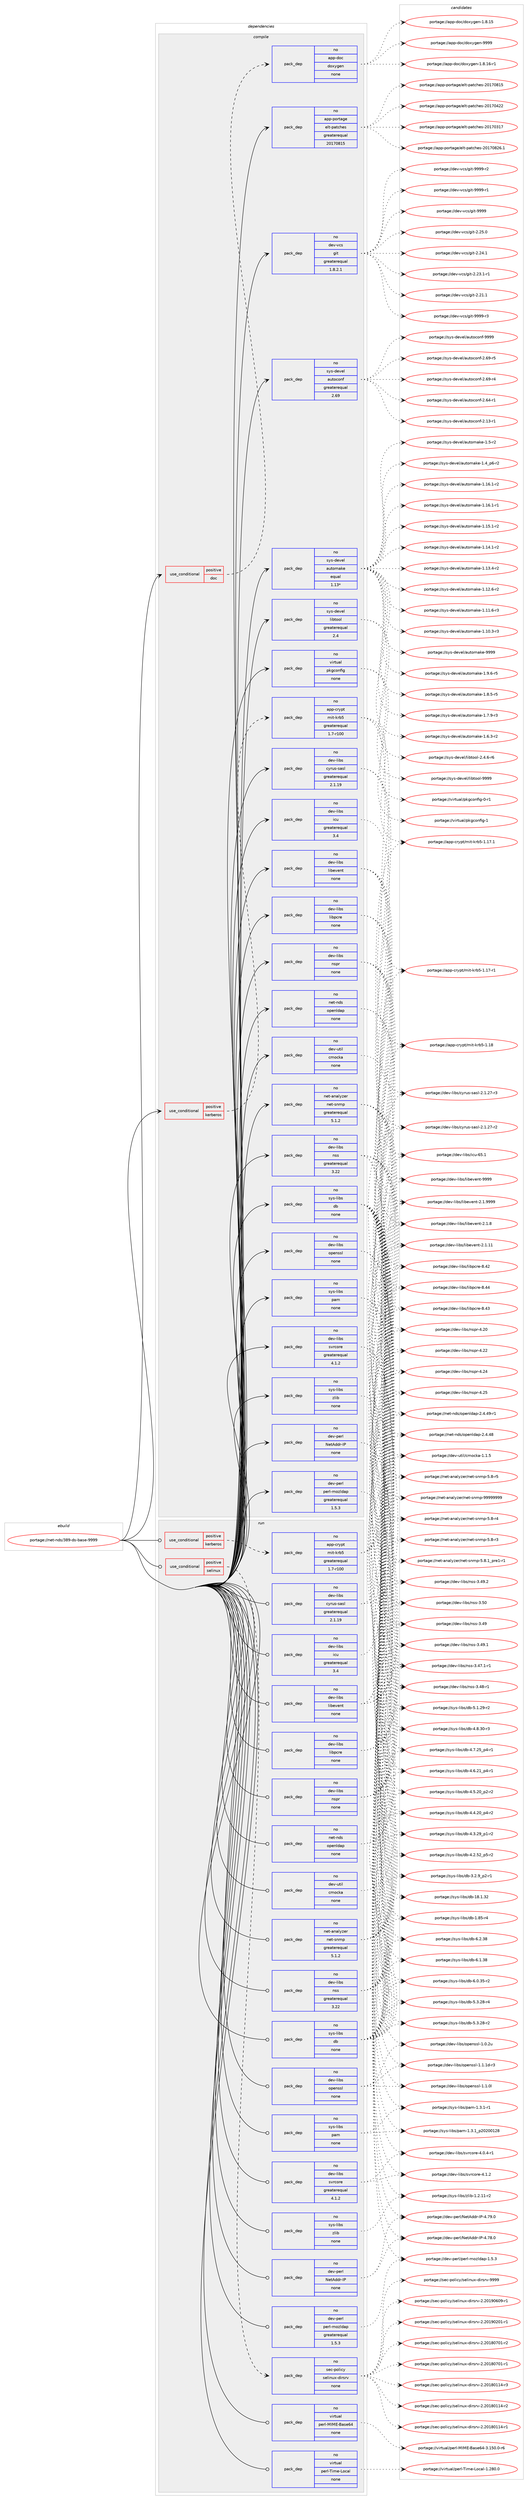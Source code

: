 digraph prolog {

# *************
# Graph options
# *************

newrank=true;
concentrate=true;
compound=true;
graph [rankdir=LR,fontname=Helvetica,fontsize=10,ranksep=1.5];#, ranksep=2.5, nodesep=0.2];
edge  [arrowhead=vee];
node  [fontname=Helvetica,fontsize=10];

# **********
# The ebuild
# **********

subgraph cluster_leftcol {
color=gray;
rank=same;
label=<<i>ebuild</i>>;
id [label="portage://net-nds/389-ds-base-9999", color=red, width=4, href="../net-nds/389-ds-base-9999.svg"];
}

# ****************
# The dependencies
# ****************

subgraph cluster_midcol {
color=gray;
label=<<i>dependencies</i>>;
subgraph cluster_compile {
fillcolor="#eeeeee";
style=filled;
label=<<i>compile</i>>;
subgraph cond25115 {
dependency122695 [label=<<TABLE BORDER="0" CELLBORDER="1" CELLSPACING="0" CELLPADDING="4"><TR><TD ROWSPAN="3" CELLPADDING="10">use_conditional</TD></TR><TR><TD>positive</TD></TR><TR><TD>doc</TD></TR></TABLE>>, shape=none, color=red];
subgraph pack95580 {
dependency122696 [label=<<TABLE BORDER="0" CELLBORDER="1" CELLSPACING="0" CELLPADDING="4" WIDTH="220"><TR><TD ROWSPAN="6" CELLPADDING="30">pack_dep</TD></TR><TR><TD WIDTH="110">no</TD></TR><TR><TD>app-doc</TD></TR><TR><TD>doxygen</TD></TR><TR><TD>none</TD></TR><TR><TD></TD></TR></TABLE>>, shape=none, color=blue];
}
dependency122695:e -> dependency122696:w [weight=20,style="dashed",arrowhead="vee"];
}
id:e -> dependency122695:w [weight=20,style="solid",arrowhead="vee"];
subgraph cond25116 {
dependency122697 [label=<<TABLE BORDER="0" CELLBORDER="1" CELLSPACING="0" CELLPADDING="4"><TR><TD ROWSPAN="3" CELLPADDING="10">use_conditional</TD></TR><TR><TD>positive</TD></TR><TR><TD>kerberos</TD></TR></TABLE>>, shape=none, color=red];
subgraph pack95581 {
dependency122698 [label=<<TABLE BORDER="0" CELLBORDER="1" CELLSPACING="0" CELLPADDING="4" WIDTH="220"><TR><TD ROWSPAN="6" CELLPADDING="30">pack_dep</TD></TR><TR><TD WIDTH="110">no</TD></TR><TR><TD>app-crypt</TD></TR><TR><TD>mit-krb5</TD></TR><TR><TD>greaterequal</TD></TR><TR><TD>1.7-r100</TD></TR></TABLE>>, shape=none, color=blue];
}
dependency122697:e -> dependency122698:w [weight=20,style="dashed",arrowhead="vee"];
}
id:e -> dependency122697:w [weight=20,style="solid",arrowhead="vee"];
subgraph pack95582 {
dependency122699 [label=<<TABLE BORDER="0" CELLBORDER="1" CELLSPACING="0" CELLPADDING="4" WIDTH="220"><TR><TD ROWSPAN="6" CELLPADDING="30">pack_dep</TD></TR><TR><TD WIDTH="110">no</TD></TR><TR><TD>app-portage</TD></TR><TR><TD>elt-patches</TD></TR><TR><TD>greaterequal</TD></TR><TR><TD>20170815</TD></TR></TABLE>>, shape=none, color=blue];
}
id:e -> dependency122699:w [weight=20,style="solid",arrowhead="vee"];
subgraph pack95583 {
dependency122700 [label=<<TABLE BORDER="0" CELLBORDER="1" CELLSPACING="0" CELLPADDING="4" WIDTH="220"><TR><TD ROWSPAN="6" CELLPADDING="30">pack_dep</TD></TR><TR><TD WIDTH="110">no</TD></TR><TR><TD>dev-libs</TD></TR><TR><TD>cyrus-sasl</TD></TR><TR><TD>greaterequal</TD></TR><TR><TD>2.1.19</TD></TR></TABLE>>, shape=none, color=blue];
}
id:e -> dependency122700:w [weight=20,style="solid",arrowhead="vee"];
subgraph pack95584 {
dependency122701 [label=<<TABLE BORDER="0" CELLBORDER="1" CELLSPACING="0" CELLPADDING="4" WIDTH="220"><TR><TD ROWSPAN="6" CELLPADDING="30">pack_dep</TD></TR><TR><TD WIDTH="110">no</TD></TR><TR><TD>dev-libs</TD></TR><TR><TD>icu</TD></TR><TR><TD>greaterequal</TD></TR><TR><TD>3.4</TD></TR></TABLE>>, shape=none, color=blue];
}
id:e -> dependency122701:w [weight=20,style="solid",arrowhead="vee"];
subgraph pack95585 {
dependency122702 [label=<<TABLE BORDER="0" CELLBORDER="1" CELLSPACING="0" CELLPADDING="4" WIDTH="220"><TR><TD ROWSPAN="6" CELLPADDING="30">pack_dep</TD></TR><TR><TD WIDTH="110">no</TD></TR><TR><TD>dev-libs</TD></TR><TR><TD>libevent</TD></TR><TR><TD>none</TD></TR><TR><TD></TD></TR></TABLE>>, shape=none, color=blue];
}
id:e -> dependency122702:w [weight=20,style="solid",arrowhead="vee"];
subgraph pack95586 {
dependency122703 [label=<<TABLE BORDER="0" CELLBORDER="1" CELLSPACING="0" CELLPADDING="4" WIDTH="220"><TR><TD ROWSPAN="6" CELLPADDING="30">pack_dep</TD></TR><TR><TD WIDTH="110">no</TD></TR><TR><TD>dev-libs</TD></TR><TR><TD>libpcre</TD></TR><TR><TD>none</TD></TR><TR><TD></TD></TR></TABLE>>, shape=none, color=blue];
}
id:e -> dependency122703:w [weight=20,style="solid",arrowhead="vee"];
subgraph pack95587 {
dependency122704 [label=<<TABLE BORDER="0" CELLBORDER="1" CELLSPACING="0" CELLPADDING="4" WIDTH="220"><TR><TD ROWSPAN="6" CELLPADDING="30">pack_dep</TD></TR><TR><TD WIDTH="110">no</TD></TR><TR><TD>dev-libs</TD></TR><TR><TD>nspr</TD></TR><TR><TD>none</TD></TR><TR><TD></TD></TR></TABLE>>, shape=none, color=blue];
}
id:e -> dependency122704:w [weight=20,style="solid",arrowhead="vee"];
subgraph pack95588 {
dependency122705 [label=<<TABLE BORDER="0" CELLBORDER="1" CELLSPACING="0" CELLPADDING="4" WIDTH="220"><TR><TD ROWSPAN="6" CELLPADDING="30">pack_dep</TD></TR><TR><TD WIDTH="110">no</TD></TR><TR><TD>dev-libs</TD></TR><TR><TD>nss</TD></TR><TR><TD>greaterequal</TD></TR><TR><TD>3.22</TD></TR></TABLE>>, shape=none, color=blue];
}
id:e -> dependency122705:w [weight=20,style="solid",arrowhead="vee"];
subgraph pack95589 {
dependency122706 [label=<<TABLE BORDER="0" CELLBORDER="1" CELLSPACING="0" CELLPADDING="4" WIDTH="220"><TR><TD ROWSPAN="6" CELLPADDING="30">pack_dep</TD></TR><TR><TD WIDTH="110">no</TD></TR><TR><TD>dev-libs</TD></TR><TR><TD>openssl</TD></TR><TR><TD>none</TD></TR><TR><TD></TD></TR></TABLE>>, shape=none, color=blue];
}
id:e -> dependency122706:w [weight=20,style="solid",arrowhead="vee"];
subgraph pack95590 {
dependency122707 [label=<<TABLE BORDER="0" CELLBORDER="1" CELLSPACING="0" CELLPADDING="4" WIDTH="220"><TR><TD ROWSPAN="6" CELLPADDING="30">pack_dep</TD></TR><TR><TD WIDTH="110">no</TD></TR><TR><TD>dev-libs</TD></TR><TR><TD>svrcore</TD></TR><TR><TD>greaterequal</TD></TR><TR><TD>4.1.2</TD></TR></TABLE>>, shape=none, color=blue];
}
id:e -> dependency122707:w [weight=20,style="solid",arrowhead="vee"];
subgraph pack95591 {
dependency122708 [label=<<TABLE BORDER="0" CELLBORDER="1" CELLSPACING="0" CELLPADDING="4" WIDTH="220"><TR><TD ROWSPAN="6" CELLPADDING="30">pack_dep</TD></TR><TR><TD WIDTH="110">no</TD></TR><TR><TD>dev-perl</TD></TR><TR><TD>NetAddr-IP</TD></TR><TR><TD>none</TD></TR><TR><TD></TD></TR></TABLE>>, shape=none, color=blue];
}
id:e -> dependency122708:w [weight=20,style="solid",arrowhead="vee"];
subgraph pack95592 {
dependency122709 [label=<<TABLE BORDER="0" CELLBORDER="1" CELLSPACING="0" CELLPADDING="4" WIDTH="220"><TR><TD ROWSPAN="6" CELLPADDING="30">pack_dep</TD></TR><TR><TD WIDTH="110">no</TD></TR><TR><TD>dev-perl</TD></TR><TR><TD>perl-mozldap</TD></TR><TR><TD>greaterequal</TD></TR><TR><TD>1.5.3</TD></TR></TABLE>>, shape=none, color=blue];
}
id:e -> dependency122709:w [weight=20,style="solid",arrowhead="vee"];
subgraph pack95593 {
dependency122710 [label=<<TABLE BORDER="0" CELLBORDER="1" CELLSPACING="0" CELLPADDING="4" WIDTH="220"><TR><TD ROWSPAN="6" CELLPADDING="30">pack_dep</TD></TR><TR><TD WIDTH="110">no</TD></TR><TR><TD>dev-util</TD></TR><TR><TD>cmocka</TD></TR><TR><TD>none</TD></TR><TR><TD></TD></TR></TABLE>>, shape=none, color=blue];
}
id:e -> dependency122710:w [weight=20,style="solid",arrowhead="vee"];
subgraph pack95594 {
dependency122711 [label=<<TABLE BORDER="0" CELLBORDER="1" CELLSPACING="0" CELLPADDING="4" WIDTH="220"><TR><TD ROWSPAN="6" CELLPADDING="30">pack_dep</TD></TR><TR><TD WIDTH="110">no</TD></TR><TR><TD>dev-vcs</TD></TR><TR><TD>git</TD></TR><TR><TD>greaterequal</TD></TR><TR><TD>1.8.2.1</TD></TR></TABLE>>, shape=none, color=blue];
}
id:e -> dependency122711:w [weight=20,style="solid",arrowhead="vee"];
subgraph pack95595 {
dependency122712 [label=<<TABLE BORDER="0" CELLBORDER="1" CELLSPACING="0" CELLPADDING="4" WIDTH="220"><TR><TD ROWSPAN="6" CELLPADDING="30">pack_dep</TD></TR><TR><TD WIDTH="110">no</TD></TR><TR><TD>net-analyzer</TD></TR><TR><TD>net-snmp</TD></TR><TR><TD>greaterequal</TD></TR><TR><TD>5.1.2</TD></TR></TABLE>>, shape=none, color=blue];
}
id:e -> dependency122712:w [weight=20,style="solid",arrowhead="vee"];
subgraph pack95596 {
dependency122713 [label=<<TABLE BORDER="0" CELLBORDER="1" CELLSPACING="0" CELLPADDING="4" WIDTH="220"><TR><TD ROWSPAN="6" CELLPADDING="30">pack_dep</TD></TR><TR><TD WIDTH="110">no</TD></TR><TR><TD>net-nds</TD></TR><TR><TD>openldap</TD></TR><TR><TD>none</TD></TR><TR><TD></TD></TR></TABLE>>, shape=none, color=blue];
}
id:e -> dependency122713:w [weight=20,style="solid",arrowhead="vee"];
subgraph pack95597 {
dependency122714 [label=<<TABLE BORDER="0" CELLBORDER="1" CELLSPACING="0" CELLPADDING="4" WIDTH="220"><TR><TD ROWSPAN="6" CELLPADDING="30">pack_dep</TD></TR><TR><TD WIDTH="110">no</TD></TR><TR><TD>sys-devel</TD></TR><TR><TD>autoconf</TD></TR><TR><TD>greaterequal</TD></TR><TR><TD>2.69</TD></TR></TABLE>>, shape=none, color=blue];
}
id:e -> dependency122714:w [weight=20,style="solid",arrowhead="vee"];
subgraph pack95598 {
dependency122715 [label=<<TABLE BORDER="0" CELLBORDER="1" CELLSPACING="0" CELLPADDING="4" WIDTH="220"><TR><TD ROWSPAN="6" CELLPADDING="30">pack_dep</TD></TR><TR><TD WIDTH="110">no</TD></TR><TR><TD>sys-devel</TD></TR><TR><TD>automake</TD></TR><TR><TD>equal</TD></TR><TR><TD>1.13*</TD></TR></TABLE>>, shape=none, color=blue];
}
id:e -> dependency122715:w [weight=20,style="solid",arrowhead="vee"];
subgraph pack95599 {
dependency122716 [label=<<TABLE BORDER="0" CELLBORDER="1" CELLSPACING="0" CELLPADDING="4" WIDTH="220"><TR><TD ROWSPAN="6" CELLPADDING="30">pack_dep</TD></TR><TR><TD WIDTH="110">no</TD></TR><TR><TD>sys-devel</TD></TR><TR><TD>libtool</TD></TR><TR><TD>greaterequal</TD></TR><TR><TD>2.4</TD></TR></TABLE>>, shape=none, color=blue];
}
id:e -> dependency122716:w [weight=20,style="solid",arrowhead="vee"];
subgraph pack95600 {
dependency122717 [label=<<TABLE BORDER="0" CELLBORDER="1" CELLSPACING="0" CELLPADDING="4" WIDTH="220"><TR><TD ROWSPAN="6" CELLPADDING="30">pack_dep</TD></TR><TR><TD WIDTH="110">no</TD></TR><TR><TD>sys-libs</TD></TR><TR><TD>db</TD></TR><TR><TD>none</TD></TR><TR><TD></TD></TR></TABLE>>, shape=none, color=blue];
}
id:e -> dependency122717:w [weight=20,style="solid",arrowhead="vee"];
subgraph pack95601 {
dependency122718 [label=<<TABLE BORDER="0" CELLBORDER="1" CELLSPACING="0" CELLPADDING="4" WIDTH="220"><TR><TD ROWSPAN="6" CELLPADDING="30">pack_dep</TD></TR><TR><TD WIDTH="110">no</TD></TR><TR><TD>sys-libs</TD></TR><TR><TD>pam</TD></TR><TR><TD>none</TD></TR><TR><TD></TD></TR></TABLE>>, shape=none, color=blue];
}
id:e -> dependency122718:w [weight=20,style="solid",arrowhead="vee"];
subgraph pack95602 {
dependency122719 [label=<<TABLE BORDER="0" CELLBORDER="1" CELLSPACING="0" CELLPADDING="4" WIDTH="220"><TR><TD ROWSPAN="6" CELLPADDING="30">pack_dep</TD></TR><TR><TD WIDTH="110">no</TD></TR><TR><TD>sys-libs</TD></TR><TR><TD>zlib</TD></TR><TR><TD>none</TD></TR><TR><TD></TD></TR></TABLE>>, shape=none, color=blue];
}
id:e -> dependency122719:w [weight=20,style="solid",arrowhead="vee"];
subgraph pack95603 {
dependency122720 [label=<<TABLE BORDER="0" CELLBORDER="1" CELLSPACING="0" CELLPADDING="4" WIDTH="220"><TR><TD ROWSPAN="6" CELLPADDING="30">pack_dep</TD></TR><TR><TD WIDTH="110">no</TD></TR><TR><TD>virtual</TD></TR><TR><TD>pkgconfig</TD></TR><TR><TD>none</TD></TR><TR><TD></TD></TR></TABLE>>, shape=none, color=blue];
}
id:e -> dependency122720:w [weight=20,style="solid",arrowhead="vee"];
}
subgraph cluster_compileandrun {
fillcolor="#eeeeee";
style=filled;
label=<<i>compile and run</i>>;
}
subgraph cluster_run {
fillcolor="#eeeeee";
style=filled;
label=<<i>run</i>>;
subgraph cond25117 {
dependency122721 [label=<<TABLE BORDER="0" CELLBORDER="1" CELLSPACING="0" CELLPADDING="4"><TR><TD ROWSPAN="3" CELLPADDING="10">use_conditional</TD></TR><TR><TD>positive</TD></TR><TR><TD>kerberos</TD></TR></TABLE>>, shape=none, color=red];
subgraph pack95604 {
dependency122722 [label=<<TABLE BORDER="0" CELLBORDER="1" CELLSPACING="0" CELLPADDING="4" WIDTH="220"><TR><TD ROWSPAN="6" CELLPADDING="30">pack_dep</TD></TR><TR><TD WIDTH="110">no</TD></TR><TR><TD>app-crypt</TD></TR><TR><TD>mit-krb5</TD></TR><TR><TD>greaterequal</TD></TR><TR><TD>1.7-r100</TD></TR></TABLE>>, shape=none, color=blue];
}
dependency122721:e -> dependency122722:w [weight=20,style="dashed",arrowhead="vee"];
}
id:e -> dependency122721:w [weight=20,style="solid",arrowhead="odot"];
subgraph cond25118 {
dependency122723 [label=<<TABLE BORDER="0" CELLBORDER="1" CELLSPACING="0" CELLPADDING="4"><TR><TD ROWSPAN="3" CELLPADDING="10">use_conditional</TD></TR><TR><TD>positive</TD></TR><TR><TD>selinux</TD></TR></TABLE>>, shape=none, color=red];
subgraph pack95605 {
dependency122724 [label=<<TABLE BORDER="0" CELLBORDER="1" CELLSPACING="0" CELLPADDING="4" WIDTH="220"><TR><TD ROWSPAN="6" CELLPADDING="30">pack_dep</TD></TR><TR><TD WIDTH="110">no</TD></TR><TR><TD>sec-policy</TD></TR><TR><TD>selinux-dirsrv</TD></TR><TR><TD>none</TD></TR><TR><TD></TD></TR></TABLE>>, shape=none, color=blue];
}
dependency122723:e -> dependency122724:w [weight=20,style="dashed",arrowhead="vee"];
}
id:e -> dependency122723:w [weight=20,style="solid",arrowhead="odot"];
subgraph pack95606 {
dependency122725 [label=<<TABLE BORDER="0" CELLBORDER="1" CELLSPACING="0" CELLPADDING="4" WIDTH="220"><TR><TD ROWSPAN="6" CELLPADDING="30">pack_dep</TD></TR><TR><TD WIDTH="110">no</TD></TR><TR><TD>dev-libs</TD></TR><TR><TD>cyrus-sasl</TD></TR><TR><TD>greaterequal</TD></TR><TR><TD>2.1.19</TD></TR></TABLE>>, shape=none, color=blue];
}
id:e -> dependency122725:w [weight=20,style="solid",arrowhead="odot"];
subgraph pack95607 {
dependency122726 [label=<<TABLE BORDER="0" CELLBORDER="1" CELLSPACING="0" CELLPADDING="4" WIDTH="220"><TR><TD ROWSPAN="6" CELLPADDING="30">pack_dep</TD></TR><TR><TD WIDTH="110">no</TD></TR><TR><TD>dev-libs</TD></TR><TR><TD>icu</TD></TR><TR><TD>greaterequal</TD></TR><TR><TD>3.4</TD></TR></TABLE>>, shape=none, color=blue];
}
id:e -> dependency122726:w [weight=20,style="solid",arrowhead="odot"];
subgraph pack95608 {
dependency122727 [label=<<TABLE BORDER="0" CELLBORDER="1" CELLSPACING="0" CELLPADDING="4" WIDTH="220"><TR><TD ROWSPAN="6" CELLPADDING="30">pack_dep</TD></TR><TR><TD WIDTH="110">no</TD></TR><TR><TD>dev-libs</TD></TR><TR><TD>libevent</TD></TR><TR><TD>none</TD></TR><TR><TD></TD></TR></TABLE>>, shape=none, color=blue];
}
id:e -> dependency122727:w [weight=20,style="solid",arrowhead="odot"];
subgraph pack95609 {
dependency122728 [label=<<TABLE BORDER="0" CELLBORDER="1" CELLSPACING="0" CELLPADDING="4" WIDTH="220"><TR><TD ROWSPAN="6" CELLPADDING="30">pack_dep</TD></TR><TR><TD WIDTH="110">no</TD></TR><TR><TD>dev-libs</TD></TR><TR><TD>libpcre</TD></TR><TR><TD>none</TD></TR><TR><TD></TD></TR></TABLE>>, shape=none, color=blue];
}
id:e -> dependency122728:w [weight=20,style="solid",arrowhead="odot"];
subgraph pack95610 {
dependency122729 [label=<<TABLE BORDER="0" CELLBORDER="1" CELLSPACING="0" CELLPADDING="4" WIDTH="220"><TR><TD ROWSPAN="6" CELLPADDING="30">pack_dep</TD></TR><TR><TD WIDTH="110">no</TD></TR><TR><TD>dev-libs</TD></TR><TR><TD>nspr</TD></TR><TR><TD>none</TD></TR><TR><TD></TD></TR></TABLE>>, shape=none, color=blue];
}
id:e -> dependency122729:w [weight=20,style="solid",arrowhead="odot"];
subgraph pack95611 {
dependency122730 [label=<<TABLE BORDER="0" CELLBORDER="1" CELLSPACING="0" CELLPADDING="4" WIDTH="220"><TR><TD ROWSPAN="6" CELLPADDING="30">pack_dep</TD></TR><TR><TD WIDTH="110">no</TD></TR><TR><TD>dev-libs</TD></TR><TR><TD>nss</TD></TR><TR><TD>greaterequal</TD></TR><TR><TD>3.22</TD></TR></TABLE>>, shape=none, color=blue];
}
id:e -> dependency122730:w [weight=20,style="solid",arrowhead="odot"];
subgraph pack95612 {
dependency122731 [label=<<TABLE BORDER="0" CELLBORDER="1" CELLSPACING="0" CELLPADDING="4" WIDTH="220"><TR><TD ROWSPAN="6" CELLPADDING="30">pack_dep</TD></TR><TR><TD WIDTH="110">no</TD></TR><TR><TD>dev-libs</TD></TR><TR><TD>openssl</TD></TR><TR><TD>none</TD></TR><TR><TD></TD></TR></TABLE>>, shape=none, color=blue];
}
id:e -> dependency122731:w [weight=20,style="solid",arrowhead="odot"];
subgraph pack95613 {
dependency122732 [label=<<TABLE BORDER="0" CELLBORDER="1" CELLSPACING="0" CELLPADDING="4" WIDTH="220"><TR><TD ROWSPAN="6" CELLPADDING="30">pack_dep</TD></TR><TR><TD WIDTH="110">no</TD></TR><TR><TD>dev-libs</TD></TR><TR><TD>svrcore</TD></TR><TR><TD>greaterequal</TD></TR><TR><TD>4.1.2</TD></TR></TABLE>>, shape=none, color=blue];
}
id:e -> dependency122732:w [weight=20,style="solid",arrowhead="odot"];
subgraph pack95614 {
dependency122733 [label=<<TABLE BORDER="0" CELLBORDER="1" CELLSPACING="0" CELLPADDING="4" WIDTH="220"><TR><TD ROWSPAN="6" CELLPADDING="30">pack_dep</TD></TR><TR><TD WIDTH="110">no</TD></TR><TR><TD>dev-perl</TD></TR><TR><TD>NetAddr-IP</TD></TR><TR><TD>none</TD></TR><TR><TD></TD></TR></TABLE>>, shape=none, color=blue];
}
id:e -> dependency122733:w [weight=20,style="solid",arrowhead="odot"];
subgraph pack95615 {
dependency122734 [label=<<TABLE BORDER="0" CELLBORDER="1" CELLSPACING="0" CELLPADDING="4" WIDTH="220"><TR><TD ROWSPAN="6" CELLPADDING="30">pack_dep</TD></TR><TR><TD WIDTH="110">no</TD></TR><TR><TD>dev-perl</TD></TR><TR><TD>perl-mozldap</TD></TR><TR><TD>greaterequal</TD></TR><TR><TD>1.5.3</TD></TR></TABLE>>, shape=none, color=blue];
}
id:e -> dependency122734:w [weight=20,style="solid",arrowhead="odot"];
subgraph pack95616 {
dependency122735 [label=<<TABLE BORDER="0" CELLBORDER="1" CELLSPACING="0" CELLPADDING="4" WIDTH="220"><TR><TD ROWSPAN="6" CELLPADDING="30">pack_dep</TD></TR><TR><TD WIDTH="110">no</TD></TR><TR><TD>dev-util</TD></TR><TR><TD>cmocka</TD></TR><TR><TD>none</TD></TR><TR><TD></TD></TR></TABLE>>, shape=none, color=blue];
}
id:e -> dependency122735:w [weight=20,style="solid",arrowhead="odot"];
subgraph pack95617 {
dependency122736 [label=<<TABLE BORDER="0" CELLBORDER="1" CELLSPACING="0" CELLPADDING="4" WIDTH="220"><TR><TD ROWSPAN="6" CELLPADDING="30">pack_dep</TD></TR><TR><TD WIDTH="110">no</TD></TR><TR><TD>net-analyzer</TD></TR><TR><TD>net-snmp</TD></TR><TR><TD>greaterequal</TD></TR><TR><TD>5.1.2</TD></TR></TABLE>>, shape=none, color=blue];
}
id:e -> dependency122736:w [weight=20,style="solid",arrowhead="odot"];
subgraph pack95618 {
dependency122737 [label=<<TABLE BORDER="0" CELLBORDER="1" CELLSPACING="0" CELLPADDING="4" WIDTH="220"><TR><TD ROWSPAN="6" CELLPADDING="30">pack_dep</TD></TR><TR><TD WIDTH="110">no</TD></TR><TR><TD>net-nds</TD></TR><TR><TD>openldap</TD></TR><TR><TD>none</TD></TR><TR><TD></TD></TR></TABLE>>, shape=none, color=blue];
}
id:e -> dependency122737:w [weight=20,style="solid",arrowhead="odot"];
subgraph pack95619 {
dependency122738 [label=<<TABLE BORDER="0" CELLBORDER="1" CELLSPACING="0" CELLPADDING="4" WIDTH="220"><TR><TD ROWSPAN="6" CELLPADDING="30">pack_dep</TD></TR><TR><TD WIDTH="110">no</TD></TR><TR><TD>sys-libs</TD></TR><TR><TD>db</TD></TR><TR><TD>none</TD></TR><TR><TD></TD></TR></TABLE>>, shape=none, color=blue];
}
id:e -> dependency122738:w [weight=20,style="solid",arrowhead="odot"];
subgraph pack95620 {
dependency122739 [label=<<TABLE BORDER="0" CELLBORDER="1" CELLSPACING="0" CELLPADDING="4" WIDTH="220"><TR><TD ROWSPAN="6" CELLPADDING="30">pack_dep</TD></TR><TR><TD WIDTH="110">no</TD></TR><TR><TD>sys-libs</TD></TR><TR><TD>pam</TD></TR><TR><TD>none</TD></TR><TR><TD></TD></TR></TABLE>>, shape=none, color=blue];
}
id:e -> dependency122739:w [weight=20,style="solid",arrowhead="odot"];
subgraph pack95621 {
dependency122740 [label=<<TABLE BORDER="0" CELLBORDER="1" CELLSPACING="0" CELLPADDING="4" WIDTH="220"><TR><TD ROWSPAN="6" CELLPADDING="30">pack_dep</TD></TR><TR><TD WIDTH="110">no</TD></TR><TR><TD>sys-libs</TD></TR><TR><TD>zlib</TD></TR><TR><TD>none</TD></TR><TR><TD></TD></TR></TABLE>>, shape=none, color=blue];
}
id:e -> dependency122740:w [weight=20,style="solid",arrowhead="odot"];
subgraph pack95622 {
dependency122741 [label=<<TABLE BORDER="0" CELLBORDER="1" CELLSPACING="0" CELLPADDING="4" WIDTH="220"><TR><TD ROWSPAN="6" CELLPADDING="30">pack_dep</TD></TR><TR><TD WIDTH="110">no</TD></TR><TR><TD>virtual</TD></TR><TR><TD>perl-MIME-Base64</TD></TR><TR><TD>none</TD></TR><TR><TD></TD></TR></TABLE>>, shape=none, color=blue];
}
id:e -> dependency122741:w [weight=20,style="solid",arrowhead="odot"];
subgraph pack95623 {
dependency122742 [label=<<TABLE BORDER="0" CELLBORDER="1" CELLSPACING="0" CELLPADDING="4" WIDTH="220"><TR><TD ROWSPAN="6" CELLPADDING="30">pack_dep</TD></TR><TR><TD WIDTH="110">no</TD></TR><TR><TD>virtual</TD></TR><TR><TD>perl-Time-Local</TD></TR><TR><TD>none</TD></TR><TR><TD></TD></TR></TABLE>>, shape=none, color=blue];
}
id:e -> dependency122742:w [weight=20,style="solid",arrowhead="odot"];
}
}

# **************
# The candidates
# **************

subgraph cluster_choices {
rank=same;
color=gray;
label=<<i>candidates</i>>;

subgraph choice95580 {
color=black;
nodesep=1;
choice971121124510011199471001111201211031011104557575757 [label="portage://app-doc/doxygen-9999", color=red, width=4,href="../app-doc/doxygen-9999.svg"];
choice97112112451001119947100111120121103101110454946564649544511449 [label="portage://app-doc/doxygen-1.8.16-r1", color=red, width=4,href="../app-doc/doxygen-1.8.16-r1.svg"];
choice9711211245100111994710011112012110310111045494656464953 [label="portage://app-doc/doxygen-1.8.15", color=red, width=4,href="../app-doc/doxygen-1.8.15.svg"];
dependency122696:e -> choice971121124510011199471001111201211031011104557575757:w [style=dotted,weight="100"];
dependency122696:e -> choice97112112451001119947100111120121103101110454946564649544511449:w [style=dotted,weight="100"];
dependency122696:e -> choice9711211245100111994710011112012110310111045494656464953:w [style=dotted,weight="100"];
}
subgraph choice95581 {
color=black;
nodesep=1;
choice971121124599114121112116471091051164510711498534549464956 [label="portage://app-crypt/mit-krb5-1.18", color=red, width=4,href="../app-crypt/mit-krb5-1.18.svg"];
choice9711211245991141211121164710910511645107114985345494649554649 [label="portage://app-crypt/mit-krb5-1.17.1", color=red, width=4,href="../app-crypt/mit-krb5-1.17.1.svg"];
choice9711211245991141211121164710910511645107114985345494649554511449 [label="portage://app-crypt/mit-krb5-1.17-r1", color=red, width=4,href="../app-crypt/mit-krb5-1.17-r1.svg"];
dependency122698:e -> choice971121124599114121112116471091051164510711498534549464956:w [style=dotted,weight="100"];
dependency122698:e -> choice9711211245991141211121164710910511645107114985345494649554649:w [style=dotted,weight="100"];
dependency122698:e -> choice9711211245991141211121164710910511645107114985345494649554511449:w [style=dotted,weight="100"];
}
subgraph choice95582 {
color=black;
nodesep=1;
choice971121124511211111411697103101471011081164511297116991041011154550484955485650544649 [label="portage://app-portage/elt-patches-20170826.1", color=red, width=4,href="../app-portage/elt-patches-20170826.1.svg"];
choice97112112451121111141169710310147101108116451129711699104101115455048495548564953 [label="portage://app-portage/elt-patches-20170815", color=red, width=4,href="../app-portage/elt-patches-20170815.svg"];
choice97112112451121111141169710310147101108116451129711699104101115455048495548525050 [label="portage://app-portage/elt-patches-20170422", color=red, width=4,href="../app-portage/elt-patches-20170422.svg"];
choice97112112451121111141169710310147101108116451129711699104101115455048495548514955 [label="portage://app-portage/elt-patches-20170317", color=red, width=4,href="../app-portage/elt-patches-20170317.svg"];
dependency122699:e -> choice971121124511211111411697103101471011081164511297116991041011154550484955485650544649:w [style=dotted,weight="100"];
dependency122699:e -> choice97112112451121111141169710310147101108116451129711699104101115455048495548564953:w [style=dotted,weight="100"];
dependency122699:e -> choice97112112451121111141169710310147101108116451129711699104101115455048495548525050:w [style=dotted,weight="100"];
dependency122699:e -> choice97112112451121111141169710310147101108116451129711699104101115455048495548514955:w [style=dotted,weight="100"];
}
subgraph choice95583 {
color=black;
nodesep=1;
choice100101118451081059811547991211141171154511597115108455046494650554511451 [label="portage://dev-libs/cyrus-sasl-2.1.27-r3", color=red, width=4,href="../dev-libs/cyrus-sasl-2.1.27-r3.svg"];
choice100101118451081059811547991211141171154511597115108455046494650554511450 [label="portage://dev-libs/cyrus-sasl-2.1.27-r2", color=red, width=4,href="../dev-libs/cyrus-sasl-2.1.27-r2.svg"];
dependency122700:e -> choice100101118451081059811547991211141171154511597115108455046494650554511451:w [style=dotted,weight="100"];
dependency122700:e -> choice100101118451081059811547991211141171154511597115108455046494650554511450:w [style=dotted,weight="100"];
}
subgraph choice95584 {
color=black;
nodesep=1;
choice100101118451081059811547105991174554534649 [label="portage://dev-libs/icu-65.1", color=red, width=4,href="../dev-libs/icu-65.1.svg"];
dependency122701:e -> choice100101118451081059811547105991174554534649:w [style=dotted,weight="100"];
}
subgraph choice95585 {
color=black;
nodesep=1;
choice100101118451081059811547108105981011181011101164557575757 [label="portage://dev-libs/libevent-9999", color=red, width=4,href="../dev-libs/libevent-9999.svg"];
choice10010111845108105981154710810598101118101110116455046494657575757 [label="portage://dev-libs/libevent-2.1.9999", color=red, width=4,href="../dev-libs/libevent-2.1.9999.svg"];
choice10010111845108105981154710810598101118101110116455046494656 [label="portage://dev-libs/libevent-2.1.8", color=red, width=4,href="../dev-libs/libevent-2.1.8.svg"];
choice1001011184510810598115471081059810111810111011645504649464949 [label="portage://dev-libs/libevent-2.1.11", color=red, width=4,href="../dev-libs/libevent-2.1.11.svg"];
dependency122702:e -> choice100101118451081059811547108105981011181011101164557575757:w [style=dotted,weight="100"];
dependency122702:e -> choice10010111845108105981154710810598101118101110116455046494657575757:w [style=dotted,weight="100"];
dependency122702:e -> choice10010111845108105981154710810598101118101110116455046494656:w [style=dotted,weight="100"];
dependency122702:e -> choice1001011184510810598115471081059810111810111011645504649464949:w [style=dotted,weight="100"];
}
subgraph choice95586 {
color=black;
nodesep=1;
choice10010111845108105981154710810598112991141014556465252 [label="portage://dev-libs/libpcre-8.44", color=red, width=4,href="../dev-libs/libpcre-8.44.svg"];
choice10010111845108105981154710810598112991141014556465251 [label="portage://dev-libs/libpcre-8.43", color=red, width=4,href="../dev-libs/libpcre-8.43.svg"];
choice10010111845108105981154710810598112991141014556465250 [label="portage://dev-libs/libpcre-8.42", color=red, width=4,href="../dev-libs/libpcre-8.42.svg"];
dependency122703:e -> choice10010111845108105981154710810598112991141014556465252:w [style=dotted,weight="100"];
dependency122703:e -> choice10010111845108105981154710810598112991141014556465251:w [style=dotted,weight="100"];
dependency122703:e -> choice10010111845108105981154710810598112991141014556465250:w [style=dotted,weight="100"];
}
subgraph choice95587 {
color=black;
nodesep=1;
choice1001011184510810598115471101151121144552465053 [label="portage://dev-libs/nspr-4.25", color=red, width=4,href="../dev-libs/nspr-4.25.svg"];
choice1001011184510810598115471101151121144552465052 [label="portage://dev-libs/nspr-4.24", color=red, width=4,href="../dev-libs/nspr-4.24.svg"];
choice1001011184510810598115471101151121144552465050 [label="portage://dev-libs/nspr-4.22", color=red, width=4,href="../dev-libs/nspr-4.22.svg"];
choice1001011184510810598115471101151121144552465048 [label="portage://dev-libs/nspr-4.20", color=red, width=4,href="../dev-libs/nspr-4.20.svg"];
dependency122704:e -> choice1001011184510810598115471101151121144552465053:w [style=dotted,weight="100"];
dependency122704:e -> choice1001011184510810598115471101151121144552465052:w [style=dotted,weight="100"];
dependency122704:e -> choice1001011184510810598115471101151121144552465050:w [style=dotted,weight="100"];
dependency122704:e -> choice1001011184510810598115471101151121144552465048:w [style=dotted,weight="100"];
}
subgraph choice95588 {
color=black;
nodesep=1;
choice1001011184510810598115471101151154551465348 [label="portage://dev-libs/nss-3.50", color=red, width=4,href="../dev-libs/nss-3.50.svg"];
choice10010111845108105981154711011511545514652574650 [label="portage://dev-libs/nss-3.49.2", color=red, width=4,href="../dev-libs/nss-3.49.2.svg"];
choice10010111845108105981154711011511545514652574649 [label="portage://dev-libs/nss-3.49.1", color=red, width=4,href="../dev-libs/nss-3.49.1.svg"];
choice1001011184510810598115471101151154551465257 [label="portage://dev-libs/nss-3.49", color=red, width=4,href="../dev-libs/nss-3.49.svg"];
choice10010111845108105981154711011511545514652564511449 [label="portage://dev-libs/nss-3.48-r1", color=red, width=4,href="../dev-libs/nss-3.48-r1.svg"];
choice100101118451081059811547110115115455146525546494511449 [label="portage://dev-libs/nss-3.47.1-r1", color=red, width=4,href="../dev-libs/nss-3.47.1-r1.svg"];
dependency122705:e -> choice1001011184510810598115471101151154551465348:w [style=dotted,weight="100"];
dependency122705:e -> choice10010111845108105981154711011511545514652574650:w [style=dotted,weight="100"];
dependency122705:e -> choice10010111845108105981154711011511545514652574649:w [style=dotted,weight="100"];
dependency122705:e -> choice1001011184510810598115471101151154551465257:w [style=dotted,weight="100"];
dependency122705:e -> choice10010111845108105981154711011511545514652564511449:w [style=dotted,weight="100"];
dependency122705:e -> choice100101118451081059811547110115115455146525546494511449:w [style=dotted,weight="100"];
}
subgraph choice95589 {
color=black;
nodesep=1;
choice1001011184510810598115471111121011101151151084549464946491004511451 [label="portage://dev-libs/openssl-1.1.1d-r3", color=red, width=4,href="../dev-libs/openssl-1.1.1d-r3.svg"];
choice100101118451081059811547111112101110115115108454946494648108 [label="portage://dev-libs/openssl-1.1.0l", color=red, width=4,href="../dev-libs/openssl-1.1.0l.svg"];
choice100101118451081059811547111112101110115115108454946484650117 [label="portage://dev-libs/openssl-1.0.2u", color=red, width=4,href="../dev-libs/openssl-1.0.2u.svg"];
dependency122706:e -> choice1001011184510810598115471111121011101151151084549464946491004511451:w [style=dotted,weight="100"];
dependency122706:e -> choice100101118451081059811547111112101110115115108454946494648108:w [style=dotted,weight="100"];
dependency122706:e -> choice100101118451081059811547111112101110115115108454946484650117:w [style=dotted,weight="100"];
}
subgraph choice95590 {
color=black;
nodesep=1;
choice10010111845108105981154711511811499111114101455246494650 [label="portage://dev-libs/svrcore-4.1.2", color=red, width=4,href="../dev-libs/svrcore-4.1.2.svg"];
choice100101118451081059811547115118114991111141014552464846524511449 [label="portage://dev-libs/svrcore-4.0.4-r1", color=red, width=4,href="../dev-libs/svrcore-4.0.4-r1.svg"];
dependency122707:e -> choice10010111845108105981154711511811499111114101455246494650:w [style=dotted,weight="100"];
dependency122707:e -> choice100101118451081059811547115118114991111141014552464846524511449:w [style=dotted,weight="100"];
}
subgraph choice95591 {
color=black;
nodesep=1;
choice1001011184511210111410847781011166510010011445738045524655574648 [label="portage://dev-perl/NetAddr-IP-4.79.0", color=red, width=4,href="../dev-perl/NetAddr-IP-4.79.0.svg"];
choice1001011184511210111410847781011166510010011445738045524655564648 [label="portage://dev-perl/NetAddr-IP-4.78.0", color=red, width=4,href="../dev-perl/NetAddr-IP-4.78.0.svg"];
dependency122708:e -> choice1001011184511210111410847781011166510010011445738045524655574648:w [style=dotted,weight="100"];
dependency122708:e -> choice1001011184511210111410847781011166510010011445738045524655564648:w [style=dotted,weight="100"];
}
subgraph choice95592 {
color=black;
nodesep=1;
choice10010111845112101114108471121011141084510911112210810097112454946534651 [label="portage://dev-perl/perl-mozldap-1.5.3", color=red, width=4,href="../dev-perl/perl-mozldap-1.5.3.svg"];
dependency122709:e -> choice10010111845112101114108471121011141084510911112210810097112454946534651:w [style=dotted,weight="100"];
}
subgraph choice95593 {
color=black;
nodesep=1;
choice1001011184511711610510847991091119910797454946494653 [label="portage://dev-util/cmocka-1.1.5", color=red, width=4,href="../dev-util/cmocka-1.1.5.svg"];
dependency122710:e -> choice1001011184511711610510847991091119910797454946494653:w [style=dotted,weight="100"];
}
subgraph choice95594 {
color=black;
nodesep=1;
choice10010111845118991154710310511645575757574511451 [label="portage://dev-vcs/git-9999-r3", color=red, width=4,href="../dev-vcs/git-9999-r3.svg"];
choice10010111845118991154710310511645575757574511450 [label="portage://dev-vcs/git-9999-r2", color=red, width=4,href="../dev-vcs/git-9999-r2.svg"];
choice10010111845118991154710310511645575757574511449 [label="portage://dev-vcs/git-9999-r1", color=red, width=4,href="../dev-vcs/git-9999-r1.svg"];
choice1001011184511899115471031051164557575757 [label="portage://dev-vcs/git-9999", color=red, width=4,href="../dev-vcs/git-9999.svg"];
choice10010111845118991154710310511645504650534648 [label="portage://dev-vcs/git-2.25.0", color=red, width=4,href="../dev-vcs/git-2.25.0.svg"];
choice10010111845118991154710310511645504650524649 [label="portage://dev-vcs/git-2.24.1", color=red, width=4,href="../dev-vcs/git-2.24.1.svg"];
choice100101118451189911547103105116455046505146494511449 [label="portage://dev-vcs/git-2.23.1-r1", color=red, width=4,href="../dev-vcs/git-2.23.1-r1.svg"];
choice10010111845118991154710310511645504650494649 [label="portage://dev-vcs/git-2.21.1", color=red, width=4,href="../dev-vcs/git-2.21.1.svg"];
dependency122711:e -> choice10010111845118991154710310511645575757574511451:w [style=dotted,weight="100"];
dependency122711:e -> choice10010111845118991154710310511645575757574511450:w [style=dotted,weight="100"];
dependency122711:e -> choice10010111845118991154710310511645575757574511449:w [style=dotted,weight="100"];
dependency122711:e -> choice1001011184511899115471031051164557575757:w [style=dotted,weight="100"];
dependency122711:e -> choice10010111845118991154710310511645504650534648:w [style=dotted,weight="100"];
dependency122711:e -> choice10010111845118991154710310511645504650524649:w [style=dotted,weight="100"];
dependency122711:e -> choice100101118451189911547103105116455046505146494511449:w [style=dotted,weight="100"];
dependency122711:e -> choice10010111845118991154710310511645504650494649:w [style=dotted,weight="100"];
}
subgraph choice95595 {
color=black;
nodesep=1;
choice1101011164597110971081211221011144711010111645115110109112455757575757575757 [label="portage://net-analyzer/net-snmp-99999999", color=red, width=4,href="../net-analyzer/net-snmp-99999999.svg"];
choice110101116459711097108121122101114471101011164511511010911245534656464995112114101494511449 [label="portage://net-analyzer/net-snmp-5.8.1_pre1-r1", color=red, width=4,href="../net-analyzer/net-snmp-5.8.1_pre1-r1.svg"];
choice1101011164597110971081211221011144711010111645115110109112455346564511453 [label="portage://net-analyzer/net-snmp-5.8-r5", color=red, width=4,href="../net-analyzer/net-snmp-5.8-r5.svg"];
choice1101011164597110971081211221011144711010111645115110109112455346564511452 [label="portage://net-analyzer/net-snmp-5.8-r4", color=red, width=4,href="../net-analyzer/net-snmp-5.8-r4.svg"];
choice1101011164597110971081211221011144711010111645115110109112455346564511451 [label="portage://net-analyzer/net-snmp-5.8-r3", color=red, width=4,href="../net-analyzer/net-snmp-5.8-r3.svg"];
dependency122712:e -> choice1101011164597110971081211221011144711010111645115110109112455757575757575757:w [style=dotted,weight="100"];
dependency122712:e -> choice110101116459711097108121122101114471101011164511511010911245534656464995112114101494511449:w [style=dotted,weight="100"];
dependency122712:e -> choice1101011164597110971081211221011144711010111645115110109112455346564511453:w [style=dotted,weight="100"];
dependency122712:e -> choice1101011164597110971081211221011144711010111645115110109112455346564511452:w [style=dotted,weight="100"];
dependency122712:e -> choice1101011164597110971081211221011144711010111645115110109112455346564511451:w [style=dotted,weight="100"];
}
subgraph choice95596 {
color=black;
nodesep=1;
choice110101116451101001154711111210111010810097112455046524652574511449 [label="portage://net-nds/openldap-2.4.49-r1", color=red, width=4,href="../net-nds/openldap-2.4.49-r1.svg"];
choice11010111645110100115471111121011101081009711245504652465256 [label="portage://net-nds/openldap-2.4.48", color=red, width=4,href="../net-nds/openldap-2.4.48.svg"];
dependency122713:e -> choice110101116451101001154711111210111010810097112455046524652574511449:w [style=dotted,weight="100"];
dependency122713:e -> choice11010111645110100115471111121011101081009711245504652465256:w [style=dotted,weight="100"];
}
subgraph choice95597 {
color=black;
nodesep=1;
choice115121115451001011181011084797117116111991111101024557575757 [label="portage://sys-devel/autoconf-9999", color=red, width=4,href="../sys-devel/autoconf-9999.svg"];
choice1151211154510010111810110847971171161119911111010245504654574511453 [label="portage://sys-devel/autoconf-2.69-r5", color=red, width=4,href="../sys-devel/autoconf-2.69-r5.svg"];
choice1151211154510010111810110847971171161119911111010245504654574511452 [label="portage://sys-devel/autoconf-2.69-r4", color=red, width=4,href="../sys-devel/autoconf-2.69-r4.svg"];
choice1151211154510010111810110847971171161119911111010245504654524511449 [label="portage://sys-devel/autoconf-2.64-r1", color=red, width=4,href="../sys-devel/autoconf-2.64-r1.svg"];
choice1151211154510010111810110847971171161119911111010245504649514511449 [label="portage://sys-devel/autoconf-2.13-r1", color=red, width=4,href="../sys-devel/autoconf-2.13-r1.svg"];
dependency122714:e -> choice115121115451001011181011084797117116111991111101024557575757:w [style=dotted,weight="100"];
dependency122714:e -> choice1151211154510010111810110847971171161119911111010245504654574511453:w [style=dotted,weight="100"];
dependency122714:e -> choice1151211154510010111810110847971171161119911111010245504654574511452:w [style=dotted,weight="100"];
dependency122714:e -> choice1151211154510010111810110847971171161119911111010245504654524511449:w [style=dotted,weight="100"];
dependency122714:e -> choice1151211154510010111810110847971171161119911111010245504649514511449:w [style=dotted,weight="100"];
}
subgraph choice95598 {
color=black;
nodesep=1;
choice115121115451001011181011084797117116111109971071014557575757 [label="portage://sys-devel/automake-9999", color=red, width=4,href="../sys-devel/automake-9999.svg"];
choice115121115451001011181011084797117116111109971071014549465746544511453 [label="portage://sys-devel/automake-1.9.6-r5", color=red, width=4,href="../sys-devel/automake-1.9.6-r5.svg"];
choice115121115451001011181011084797117116111109971071014549465646534511453 [label="portage://sys-devel/automake-1.8.5-r5", color=red, width=4,href="../sys-devel/automake-1.8.5-r5.svg"];
choice115121115451001011181011084797117116111109971071014549465546574511451 [label="portage://sys-devel/automake-1.7.9-r3", color=red, width=4,href="../sys-devel/automake-1.7.9-r3.svg"];
choice115121115451001011181011084797117116111109971071014549465446514511450 [label="portage://sys-devel/automake-1.6.3-r2", color=red, width=4,href="../sys-devel/automake-1.6.3-r2.svg"];
choice11512111545100101118101108479711711611110997107101454946534511450 [label="portage://sys-devel/automake-1.5-r2", color=red, width=4,href="../sys-devel/automake-1.5-r2.svg"];
choice115121115451001011181011084797117116111109971071014549465295112544511450 [label="portage://sys-devel/automake-1.4_p6-r2", color=red, width=4,href="../sys-devel/automake-1.4_p6-r2.svg"];
choice11512111545100101118101108479711711611110997107101454946495446494511450 [label="portage://sys-devel/automake-1.16.1-r2", color=red, width=4,href="../sys-devel/automake-1.16.1-r2.svg"];
choice11512111545100101118101108479711711611110997107101454946495446494511449 [label="portage://sys-devel/automake-1.16.1-r1", color=red, width=4,href="../sys-devel/automake-1.16.1-r1.svg"];
choice11512111545100101118101108479711711611110997107101454946495346494511450 [label="portage://sys-devel/automake-1.15.1-r2", color=red, width=4,href="../sys-devel/automake-1.15.1-r2.svg"];
choice11512111545100101118101108479711711611110997107101454946495246494511450 [label="portage://sys-devel/automake-1.14.1-r2", color=red, width=4,href="../sys-devel/automake-1.14.1-r2.svg"];
choice11512111545100101118101108479711711611110997107101454946495146524511450 [label="portage://sys-devel/automake-1.13.4-r2", color=red, width=4,href="../sys-devel/automake-1.13.4-r2.svg"];
choice11512111545100101118101108479711711611110997107101454946495046544511450 [label="portage://sys-devel/automake-1.12.6-r2", color=red, width=4,href="../sys-devel/automake-1.12.6-r2.svg"];
choice11512111545100101118101108479711711611110997107101454946494946544511451 [label="portage://sys-devel/automake-1.11.6-r3", color=red, width=4,href="../sys-devel/automake-1.11.6-r3.svg"];
choice11512111545100101118101108479711711611110997107101454946494846514511451 [label="portage://sys-devel/automake-1.10.3-r3", color=red, width=4,href="../sys-devel/automake-1.10.3-r3.svg"];
dependency122715:e -> choice115121115451001011181011084797117116111109971071014557575757:w [style=dotted,weight="100"];
dependency122715:e -> choice115121115451001011181011084797117116111109971071014549465746544511453:w [style=dotted,weight="100"];
dependency122715:e -> choice115121115451001011181011084797117116111109971071014549465646534511453:w [style=dotted,weight="100"];
dependency122715:e -> choice115121115451001011181011084797117116111109971071014549465546574511451:w [style=dotted,weight="100"];
dependency122715:e -> choice115121115451001011181011084797117116111109971071014549465446514511450:w [style=dotted,weight="100"];
dependency122715:e -> choice11512111545100101118101108479711711611110997107101454946534511450:w [style=dotted,weight="100"];
dependency122715:e -> choice115121115451001011181011084797117116111109971071014549465295112544511450:w [style=dotted,weight="100"];
dependency122715:e -> choice11512111545100101118101108479711711611110997107101454946495446494511450:w [style=dotted,weight="100"];
dependency122715:e -> choice11512111545100101118101108479711711611110997107101454946495446494511449:w [style=dotted,weight="100"];
dependency122715:e -> choice11512111545100101118101108479711711611110997107101454946495346494511450:w [style=dotted,weight="100"];
dependency122715:e -> choice11512111545100101118101108479711711611110997107101454946495246494511450:w [style=dotted,weight="100"];
dependency122715:e -> choice11512111545100101118101108479711711611110997107101454946495146524511450:w [style=dotted,weight="100"];
dependency122715:e -> choice11512111545100101118101108479711711611110997107101454946495046544511450:w [style=dotted,weight="100"];
dependency122715:e -> choice11512111545100101118101108479711711611110997107101454946494946544511451:w [style=dotted,weight="100"];
dependency122715:e -> choice11512111545100101118101108479711711611110997107101454946494846514511451:w [style=dotted,weight="100"];
}
subgraph choice95599 {
color=black;
nodesep=1;
choice1151211154510010111810110847108105981161111111084557575757 [label="portage://sys-devel/libtool-9999", color=red, width=4,href="../sys-devel/libtool-9999.svg"];
choice1151211154510010111810110847108105981161111111084550465246544511454 [label="portage://sys-devel/libtool-2.4.6-r6", color=red, width=4,href="../sys-devel/libtool-2.4.6-r6.svg"];
dependency122716:e -> choice1151211154510010111810110847108105981161111111084557575757:w [style=dotted,weight="100"];
dependency122716:e -> choice1151211154510010111810110847108105981161111111084550465246544511454:w [style=dotted,weight="100"];
}
subgraph choice95600 {
color=black;
nodesep=1;
choice1151211154510810598115471009845544650465156 [label="portage://sys-libs/db-6.2.38", color=red, width=4,href="../sys-libs/db-6.2.38.svg"];
choice1151211154510810598115471009845544649465156 [label="portage://sys-libs/db-6.1.38", color=red, width=4,href="../sys-libs/db-6.1.38.svg"];
choice11512111545108105981154710098455446484651534511450 [label="portage://sys-libs/db-6.0.35-r2", color=red, width=4,href="../sys-libs/db-6.0.35-r2.svg"];
choice11512111545108105981154710098455346514650564511452 [label="portage://sys-libs/db-5.3.28-r4", color=red, width=4,href="../sys-libs/db-5.3.28-r4.svg"];
choice11512111545108105981154710098455346514650564511450 [label="portage://sys-libs/db-5.3.28-r2", color=red, width=4,href="../sys-libs/db-5.3.28-r2.svg"];
choice11512111545108105981154710098455346494650574511450 [label="portage://sys-libs/db-5.1.29-r2", color=red, width=4,href="../sys-libs/db-5.1.29-r2.svg"];
choice11512111545108105981154710098455246564651484511451 [label="portage://sys-libs/db-4.8.30-r3", color=red, width=4,href="../sys-libs/db-4.8.30-r3.svg"];
choice115121115451081059811547100984552465546505395112524511449 [label="portage://sys-libs/db-4.7.25_p4-r1", color=red, width=4,href="../sys-libs/db-4.7.25_p4-r1.svg"];
choice115121115451081059811547100984552465446504995112524511449 [label="portage://sys-libs/db-4.6.21_p4-r1", color=red, width=4,href="../sys-libs/db-4.6.21_p4-r1.svg"];
choice115121115451081059811547100984552465346504895112504511450 [label="portage://sys-libs/db-4.5.20_p2-r2", color=red, width=4,href="../sys-libs/db-4.5.20_p2-r2.svg"];
choice115121115451081059811547100984552465246504895112524511450 [label="portage://sys-libs/db-4.4.20_p4-r2", color=red, width=4,href="../sys-libs/db-4.4.20_p4-r2.svg"];
choice115121115451081059811547100984552465146505795112494511450 [label="portage://sys-libs/db-4.3.29_p1-r2", color=red, width=4,href="../sys-libs/db-4.3.29_p1-r2.svg"];
choice115121115451081059811547100984552465046535095112534511450 [label="portage://sys-libs/db-4.2.52_p5-r2", color=red, width=4,href="../sys-libs/db-4.2.52_p5-r2.svg"];
choice1151211154510810598115471009845514650465795112504511449 [label="portage://sys-libs/db-3.2.9_p2-r1", color=red, width=4,href="../sys-libs/db-3.2.9_p2-r1.svg"];
choice115121115451081059811547100984549564649465150 [label="portage://sys-libs/db-18.1.32", color=red, width=4,href="../sys-libs/db-18.1.32.svg"];
choice1151211154510810598115471009845494656534511452 [label="portage://sys-libs/db-1.85-r4", color=red, width=4,href="../sys-libs/db-1.85-r4.svg"];
dependency122717:e -> choice1151211154510810598115471009845544650465156:w [style=dotted,weight="100"];
dependency122717:e -> choice1151211154510810598115471009845544649465156:w [style=dotted,weight="100"];
dependency122717:e -> choice11512111545108105981154710098455446484651534511450:w [style=dotted,weight="100"];
dependency122717:e -> choice11512111545108105981154710098455346514650564511452:w [style=dotted,weight="100"];
dependency122717:e -> choice11512111545108105981154710098455346514650564511450:w [style=dotted,weight="100"];
dependency122717:e -> choice11512111545108105981154710098455346494650574511450:w [style=dotted,weight="100"];
dependency122717:e -> choice11512111545108105981154710098455246564651484511451:w [style=dotted,weight="100"];
dependency122717:e -> choice115121115451081059811547100984552465546505395112524511449:w [style=dotted,weight="100"];
dependency122717:e -> choice115121115451081059811547100984552465446504995112524511449:w [style=dotted,weight="100"];
dependency122717:e -> choice115121115451081059811547100984552465346504895112504511450:w [style=dotted,weight="100"];
dependency122717:e -> choice115121115451081059811547100984552465246504895112524511450:w [style=dotted,weight="100"];
dependency122717:e -> choice115121115451081059811547100984552465146505795112494511450:w [style=dotted,weight="100"];
dependency122717:e -> choice115121115451081059811547100984552465046535095112534511450:w [style=dotted,weight="100"];
dependency122717:e -> choice1151211154510810598115471009845514650465795112504511449:w [style=dotted,weight="100"];
dependency122717:e -> choice115121115451081059811547100984549564649465150:w [style=dotted,weight="100"];
dependency122717:e -> choice1151211154510810598115471009845494656534511452:w [style=dotted,weight="100"];
}
subgraph choice95601 {
color=black;
nodesep=1;
choice11512111545108105981154711297109454946514649951125048504848495056 [label="portage://sys-libs/pam-1.3.1_p20200128", color=red, width=4,href="../sys-libs/pam-1.3.1_p20200128.svg"];
choice115121115451081059811547112971094549465146494511449 [label="portage://sys-libs/pam-1.3.1-r1", color=red, width=4,href="../sys-libs/pam-1.3.1-r1.svg"];
dependency122718:e -> choice11512111545108105981154711297109454946514649951125048504848495056:w [style=dotted,weight="100"];
dependency122718:e -> choice115121115451081059811547112971094549465146494511449:w [style=dotted,weight="100"];
}
subgraph choice95602 {
color=black;
nodesep=1;
choice11512111545108105981154712210810598454946504649494511450 [label="portage://sys-libs/zlib-1.2.11-r2", color=red, width=4,href="../sys-libs/zlib-1.2.11-r2.svg"];
dependency122719:e -> choice11512111545108105981154712210810598454946504649494511450:w [style=dotted,weight="100"];
}
subgraph choice95603 {
color=black;
nodesep=1;
choice1181051141161179710847112107103991111101021051034549 [label="portage://virtual/pkgconfig-1", color=red, width=4,href="../virtual/pkgconfig-1.svg"];
choice11810511411611797108471121071039911111010210510345484511449 [label="portage://virtual/pkgconfig-0-r1", color=red, width=4,href="../virtual/pkgconfig-0-r1.svg"];
dependency122720:e -> choice1181051141161179710847112107103991111101021051034549:w [style=dotted,weight="100"];
dependency122720:e -> choice11810511411611797108471121071039911111010210510345484511449:w [style=dotted,weight="100"];
}
subgraph choice95604 {
color=black;
nodesep=1;
choice971121124599114121112116471091051164510711498534549464956 [label="portage://app-crypt/mit-krb5-1.18", color=red, width=4,href="../app-crypt/mit-krb5-1.18.svg"];
choice9711211245991141211121164710910511645107114985345494649554649 [label="portage://app-crypt/mit-krb5-1.17.1", color=red, width=4,href="../app-crypt/mit-krb5-1.17.1.svg"];
choice9711211245991141211121164710910511645107114985345494649554511449 [label="portage://app-crypt/mit-krb5-1.17-r1", color=red, width=4,href="../app-crypt/mit-krb5-1.17-r1.svg"];
dependency122722:e -> choice971121124599114121112116471091051164510711498534549464956:w [style=dotted,weight="100"];
dependency122722:e -> choice9711211245991141211121164710910511645107114985345494649554649:w [style=dotted,weight="100"];
dependency122722:e -> choice9711211245991141211121164710910511645107114985345494649554511449:w [style=dotted,weight="100"];
}
subgraph choice95605 {
color=black;
nodesep=1;
choice11510199451121111081059912147115101108105110117120451001051141151141184557575757 [label="portage://sec-policy/selinux-dirsrv-9999", color=red, width=4,href="../sec-policy/selinux-dirsrv-9999.svg"];
choice115101994511211110810599121471151011081051101171204510010511411511411845504650484957485448574511449 [label="portage://sec-policy/selinux-dirsrv-2.20190609-r1", color=red, width=4,href="../sec-policy/selinux-dirsrv-2.20190609-r1.svg"];
choice115101994511211110810599121471151011081051101171204510010511411511411845504650484957485048494511449 [label="portage://sec-policy/selinux-dirsrv-2.20190201-r1", color=red, width=4,href="../sec-policy/selinux-dirsrv-2.20190201-r1.svg"];
choice115101994511211110810599121471151011081051101171204510010511411511411845504650484956485548494511450 [label="portage://sec-policy/selinux-dirsrv-2.20180701-r2", color=red, width=4,href="../sec-policy/selinux-dirsrv-2.20180701-r2.svg"];
choice115101994511211110810599121471151011081051101171204510010511411511411845504650484956485548494511449 [label="portage://sec-policy/selinux-dirsrv-2.20180701-r1", color=red, width=4,href="../sec-policy/selinux-dirsrv-2.20180701-r1.svg"];
choice115101994511211110810599121471151011081051101171204510010511411511411845504650484956484949524511451 [label="portage://sec-policy/selinux-dirsrv-2.20180114-r3", color=red, width=4,href="../sec-policy/selinux-dirsrv-2.20180114-r3.svg"];
choice115101994511211110810599121471151011081051101171204510010511411511411845504650484956484949524511450 [label="portage://sec-policy/selinux-dirsrv-2.20180114-r2", color=red, width=4,href="../sec-policy/selinux-dirsrv-2.20180114-r2.svg"];
choice115101994511211110810599121471151011081051101171204510010511411511411845504650484956484949524511449 [label="portage://sec-policy/selinux-dirsrv-2.20180114-r1", color=red, width=4,href="../sec-policy/selinux-dirsrv-2.20180114-r1.svg"];
dependency122724:e -> choice11510199451121111081059912147115101108105110117120451001051141151141184557575757:w [style=dotted,weight="100"];
dependency122724:e -> choice115101994511211110810599121471151011081051101171204510010511411511411845504650484957485448574511449:w [style=dotted,weight="100"];
dependency122724:e -> choice115101994511211110810599121471151011081051101171204510010511411511411845504650484957485048494511449:w [style=dotted,weight="100"];
dependency122724:e -> choice115101994511211110810599121471151011081051101171204510010511411511411845504650484956485548494511450:w [style=dotted,weight="100"];
dependency122724:e -> choice115101994511211110810599121471151011081051101171204510010511411511411845504650484956485548494511449:w [style=dotted,weight="100"];
dependency122724:e -> choice115101994511211110810599121471151011081051101171204510010511411511411845504650484956484949524511451:w [style=dotted,weight="100"];
dependency122724:e -> choice115101994511211110810599121471151011081051101171204510010511411511411845504650484956484949524511450:w [style=dotted,weight="100"];
dependency122724:e -> choice115101994511211110810599121471151011081051101171204510010511411511411845504650484956484949524511449:w [style=dotted,weight="100"];
}
subgraph choice95606 {
color=black;
nodesep=1;
choice100101118451081059811547991211141171154511597115108455046494650554511451 [label="portage://dev-libs/cyrus-sasl-2.1.27-r3", color=red, width=4,href="../dev-libs/cyrus-sasl-2.1.27-r3.svg"];
choice100101118451081059811547991211141171154511597115108455046494650554511450 [label="portage://dev-libs/cyrus-sasl-2.1.27-r2", color=red, width=4,href="../dev-libs/cyrus-sasl-2.1.27-r2.svg"];
dependency122725:e -> choice100101118451081059811547991211141171154511597115108455046494650554511451:w [style=dotted,weight="100"];
dependency122725:e -> choice100101118451081059811547991211141171154511597115108455046494650554511450:w [style=dotted,weight="100"];
}
subgraph choice95607 {
color=black;
nodesep=1;
choice100101118451081059811547105991174554534649 [label="portage://dev-libs/icu-65.1", color=red, width=4,href="../dev-libs/icu-65.1.svg"];
dependency122726:e -> choice100101118451081059811547105991174554534649:w [style=dotted,weight="100"];
}
subgraph choice95608 {
color=black;
nodesep=1;
choice100101118451081059811547108105981011181011101164557575757 [label="portage://dev-libs/libevent-9999", color=red, width=4,href="../dev-libs/libevent-9999.svg"];
choice10010111845108105981154710810598101118101110116455046494657575757 [label="portage://dev-libs/libevent-2.1.9999", color=red, width=4,href="../dev-libs/libevent-2.1.9999.svg"];
choice10010111845108105981154710810598101118101110116455046494656 [label="portage://dev-libs/libevent-2.1.8", color=red, width=4,href="../dev-libs/libevent-2.1.8.svg"];
choice1001011184510810598115471081059810111810111011645504649464949 [label="portage://dev-libs/libevent-2.1.11", color=red, width=4,href="../dev-libs/libevent-2.1.11.svg"];
dependency122727:e -> choice100101118451081059811547108105981011181011101164557575757:w [style=dotted,weight="100"];
dependency122727:e -> choice10010111845108105981154710810598101118101110116455046494657575757:w [style=dotted,weight="100"];
dependency122727:e -> choice10010111845108105981154710810598101118101110116455046494656:w [style=dotted,weight="100"];
dependency122727:e -> choice1001011184510810598115471081059810111810111011645504649464949:w [style=dotted,weight="100"];
}
subgraph choice95609 {
color=black;
nodesep=1;
choice10010111845108105981154710810598112991141014556465252 [label="portage://dev-libs/libpcre-8.44", color=red, width=4,href="../dev-libs/libpcre-8.44.svg"];
choice10010111845108105981154710810598112991141014556465251 [label="portage://dev-libs/libpcre-8.43", color=red, width=4,href="../dev-libs/libpcre-8.43.svg"];
choice10010111845108105981154710810598112991141014556465250 [label="portage://dev-libs/libpcre-8.42", color=red, width=4,href="../dev-libs/libpcre-8.42.svg"];
dependency122728:e -> choice10010111845108105981154710810598112991141014556465252:w [style=dotted,weight="100"];
dependency122728:e -> choice10010111845108105981154710810598112991141014556465251:w [style=dotted,weight="100"];
dependency122728:e -> choice10010111845108105981154710810598112991141014556465250:w [style=dotted,weight="100"];
}
subgraph choice95610 {
color=black;
nodesep=1;
choice1001011184510810598115471101151121144552465053 [label="portage://dev-libs/nspr-4.25", color=red, width=4,href="../dev-libs/nspr-4.25.svg"];
choice1001011184510810598115471101151121144552465052 [label="portage://dev-libs/nspr-4.24", color=red, width=4,href="../dev-libs/nspr-4.24.svg"];
choice1001011184510810598115471101151121144552465050 [label="portage://dev-libs/nspr-4.22", color=red, width=4,href="../dev-libs/nspr-4.22.svg"];
choice1001011184510810598115471101151121144552465048 [label="portage://dev-libs/nspr-4.20", color=red, width=4,href="../dev-libs/nspr-4.20.svg"];
dependency122729:e -> choice1001011184510810598115471101151121144552465053:w [style=dotted,weight="100"];
dependency122729:e -> choice1001011184510810598115471101151121144552465052:w [style=dotted,weight="100"];
dependency122729:e -> choice1001011184510810598115471101151121144552465050:w [style=dotted,weight="100"];
dependency122729:e -> choice1001011184510810598115471101151121144552465048:w [style=dotted,weight="100"];
}
subgraph choice95611 {
color=black;
nodesep=1;
choice1001011184510810598115471101151154551465348 [label="portage://dev-libs/nss-3.50", color=red, width=4,href="../dev-libs/nss-3.50.svg"];
choice10010111845108105981154711011511545514652574650 [label="portage://dev-libs/nss-3.49.2", color=red, width=4,href="../dev-libs/nss-3.49.2.svg"];
choice10010111845108105981154711011511545514652574649 [label="portage://dev-libs/nss-3.49.1", color=red, width=4,href="../dev-libs/nss-3.49.1.svg"];
choice1001011184510810598115471101151154551465257 [label="portage://dev-libs/nss-3.49", color=red, width=4,href="../dev-libs/nss-3.49.svg"];
choice10010111845108105981154711011511545514652564511449 [label="portage://dev-libs/nss-3.48-r1", color=red, width=4,href="../dev-libs/nss-3.48-r1.svg"];
choice100101118451081059811547110115115455146525546494511449 [label="portage://dev-libs/nss-3.47.1-r1", color=red, width=4,href="../dev-libs/nss-3.47.1-r1.svg"];
dependency122730:e -> choice1001011184510810598115471101151154551465348:w [style=dotted,weight="100"];
dependency122730:e -> choice10010111845108105981154711011511545514652574650:w [style=dotted,weight="100"];
dependency122730:e -> choice10010111845108105981154711011511545514652574649:w [style=dotted,weight="100"];
dependency122730:e -> choice1001011184510810598115471101151154551465257:w [style=dotted,weight="100"];
dependency122730:e -> choice10010111845108105981154711011511545514652564511449:w [style=dotted,weight="100"];
dependency122730:e -> choice100101118451081059811547110115115455146525546494511449:w [style=dotted,weight="100"];
}
subgraph choice95612 {
color=black;
nodesep=1;
choice1001011184510810598115471111121011101151151084549464946491004511451 [label="portage://dev-libs/openssl-1.1.1d-r3", color=red, width=4,href="../dev-libs/openssl-1.1.1d-r3.svg"];
choice100101118451081059811547111112101110115115108454946494648108 [label="portage://dev-libs/openssl-1.1.0l", color=red, width=4,href="../dev-libs/openssl-1.1.0l.svg"];
choice100101118451081059811547111112101110115115108454946484650117 [label="portage://dev-libs/openssl-1.0.2u", color=red, width=4,href="../dev-libs/openssl-1.0.2u.svg"];
dependency122731:e -> choice1001011184510810598115471111121011101151151084549464946491004511451:w [style=dotted,weight="100"];
dependency122731:e -> choice100101118451081059811547111112101110115115108454946494648108:w [style=dotted,weight="100"];
dependency122731:e -> choice100101118451081059811547111112101110115115108454946484650117:w [style=dotted,weight="100"];
}
subgraph choice95613 {
color=black;
nodesep=1;
choice10010111845108105981154711511811499111114101455246494650 [label="portage://dev-libs/svrcore-4.1.2", color=red, width=4,href="../dev-libs/svrcore-4.1.2.svg"];
choice100101118451081059811547115118114991111141014552464846524511449 [label="portage://dev-libs/svrcore-4.0.4-r1", color=red, width=4,href="../dev-libs/svrcore-4.0.4-r1.svg"];
dependency122732:e -> choice10010111845108105981154711511811499111114101455246494650:w [style=dotted,weight="100"];
dependency122732:e -> choice100101118451081059811547115118114991111141014552464846524511449:w [style=dotted,weight="100"];
}
subgraph choice95614 {
color=black;
nodesep=1;
choice1001011184511210111410847781011166510010011445738045524655574648 [label="portage://dev-perl/NetAddr-IP-4.79.0", color=red, width=4,href="../dev-perl/NetAddr-IP-4.79.0.svg"];
choice1001011184511210111410847781011166510010011445738045524655564648 [label="portage://dev-perl/NetAddr-IP-4.78.0", color=red, width=4,href="../dev-perl/NetAddr-IP-4.78.0.svg"];
dependency122733:e -> choice1001011184511210111410847781011166510010011445738045524655574648:w [style=dotted,weight="100"];
dependency122733:e -> choice1001011184511210111410847781011166510010011445738045524655564648:w [style=dotted,weight="100"];
}
subgraph choice95615 {
color=black;
nodesep=1;
choice10010111845112101114108471121011141084510911112210810097112454946534651 [label="portage://dev-perl/perl-mozldap-1.5.3", color=red, width=4,href="../dev-perl/perl-mozldap-1.5.3.svg"];
dependency122734:e -> choice10010111845112101114108471121011141084510911112210810097112454946534651:w [style=dotted,weight="100"];
}
subgraph choice95616 {
color=black;
nodesep=1;
choice1001011184511711610510847991091119910797454946494653 [label="portage://dev-util/cmocka-1.1.5", color=red, width=4,href="../dev-util/cmocka-1.1.5.svg"];
dependency122735:e -> choice1001011184511711610510847991091119910797454946494653:w [style=dotted,weight="100"];
}
subgraph choice95617 {
color=black;
nodesep=1;
choice1101011164597110971081211221011144711010111645115110109112455757575757575757 [label="portage://net-analyzer/net-snmp-99999999", color=red, width=4,href="../net-analyzer/net-snmp-99999999.svg"];
choice110101116459711097108121122101114471101011164511511010911245534656464995112114101494511449 [label="portage://net-analyzer/net-snmp-5.8.1_pre1-r1", color=red, width=4,href="../net-analyzer/net-snmp-5.8.1_pre1-r1.svg"];
choice1101011164597110971081211221011144711010111645115110109112455346564511453 [label="portage://net-analyzer/net-snmp-5.8-r5", color=red, width=4,href="../net-analyzer/net-snmp-5.8-r5.svg"];
choice1101011164597110971081211221011144711010111645115110109112455346564511452 [label="portage://net-analyzer/net-snmp-5.8-r4", color=red, width=4,href="../net-analyzer/net-snmp-5.8-r4.svg"];
choice1101011164597110971081211221011144711010111645115110109112455346564511451 [label="portage://net-analyzer/net-snmp-5.8-r3", color=red, width=4,href="../net-analyzer/net-snmp-5.8-r3.svg"];
dependency122736:e -> choice1101011164597110971081211221011144711010111645115110109112455757575757575757:w [style=dotted,weight="100"];
dependency122736:e -> choice110101116459711097108121122101114471101011164511511010911245534656464995112114101494511449:w [style=dotted,weight="100"];
dependency122736:e -> choice1101011164597110971081211221011144711010111645115110109112455346564511453:w [style=dotted,weight="100"];
dependency122736:e -> choice1101011164597110971081211221011144711010111645115110109112455346564511452:w [style=dotted,weight="100"];
dependency122736:e -> choice1101011164597110971081211221011144711010111645115110109112455346564511451:w [style=dotted,weight="100"];
}
subgraph choice95618 {
color=black;
nodesep=1;
choice110101116451101001154711111210111010810097112455046524652574511449 [label="portage://net-nds/openldap-2.4.49-r1", color=red, width=4,href="../net-nds/openldap-2.4.49-r1.svg"];
choice11010111645110100115471111121011101081009711245504652465256 [label="portage://net-nds/openldap-2.4.48", color=red, width=4,href="../net-nds/openldap-2.4.48.svg"];
dependency122737:e -> choice110101116451101001154711111210111010810097112455046524652574511449:w [style=dotted,weight="100"];
dependency122737:e -> choice11010111645110100115471111121011101081009711245504652465256:w [style=dotted,weight="100"];
}
subgraph choice95619 {
color=black;
nodesep=1;
choice1151211154510810598115471009845544650465156 [label="portage://sys-libs/db-6.2.38", color=red, width=4,href="../sys-libs/db-6.2.38.svg"];
choice1151211154510810598115471009845544649465156 [label="portage://sys-libs/db-6.1.38", color=red, width=4,href="../sys-libs/db-6.1.38.svg"];
choice11512111545108105981154710098455446484651534511450 [label="portage://sys-libs/db-6.0.35-r2", color=red, width=4,href="../sys-libs/db-6.0.35-r2.svg"];
choice11512111545108105981154710098455346514650564511452 [label="portage://sys-libs/db-5.3.28-r4", color=red, width=4,href="../sys-libs/db-5.3.28-r4.svg"];
choice11512111545108105981154710098455346514650564511450 [label="portage://sys-libs/db-5.3.28-r2", color=red, width=4,href="../sys-libs/db-5.3.28-r2.svg"];
choice11512111545108105981154710098455346494650574511450 [label="portage://sys-libs/db-5.1.29-r2", color=red, width=4,href="../sys-libs/db-5.1.29-r2.svg"];
choice11512111545108105981154710098455246564651484511451 [label="portage://sys-libs/db-4.8.30-r3", color=red, width=4,href="../sys-libs/db-4.8.30-r3.svg"];
choice115121115451081059811547100984552465546505395112524511449 [label="portage://sys-libs/db-4.7.25_p4-r1", color=red, width=4,href="../sys-libs/db-4.7.25_p4-r1.svg"];
choice115121115451081059811547100984552465446504995112524511449 [label="portage://sys-libs/db-4.6.21_p4-r1", color=red, width=4,href="../sys-libs/db-4.6.21_p4-r1.svg"];
choice115121115451081059811547100984552465346504895112504511450 [label="portage://sys-libs/db-4.5.20_p2-r2", color=red, width=4,href="../sys-libs/db-4.5.20_p2-r2.svg"];
choice115121115451081059811547100984552465246504895112524511450 [label="portage://sys-libs/db-4.4.20_p4-r2", color=red, width=4,href="../sys-libs/db-4.4.20_p4-r2.svg"];
choice115121115451081059811547100984552465146505795112494511450 [label="portage://sys-libs/db-4.3.29_p1-r2", color=red, width=4,href="../sys-libs/db-4.3.29_p1-r2.svg"];
choice115121115451081059811547100984552465046535095112534511450 [label="portage://sys-libs/db-4.2.52_p5-r2", color=red, width=4,href="../sys-libs/db-4.2.52_p5-r2.svg"];
choice1151211154510810598115471009845514650465795112504511449 [label="portage://sys-libs/db-3.2.9_p2-r1", color=red, width=4,href="../sys-libs/db-3.2.9_p2-r1.svg"];
choice115121115451081059811547100984549564649465150 [label="portage://sys-libs/db-18.1.32", color=red, width=4,href="../sys-libs/db-18.1.32.svg"];
choice1151211154510810598115471009845494656534511452 [label="portage://sys-libs/db-1.85-r4", color=red, width=4,href="../sys-libs/db-1.85-r4.svg"];
dependency122738:e -> choice1151211154510810598115471009845544650465156:w [style=dotted,weight="100"];
dependency122738:e -> choice1151211154510810598115471009845544649465156:w [style=dotted,weight="100"];
dependency122738:e -> choice11512111545108105981154710098455446484651534511450:w [style=dotted,weight="100"];
dependency122738:e -> choice11512111545108105981154710098455346514650564511452:w [style=dotted,weight="100"];
dependency122738:e -> choice11512111545108105981154710098455346514650564511450:w [style=dotted,weight="100"];
dependency122738:e -> choice11512111545108105981154710098455346494650574511450:w [style=dotted,weight="100"];
dependency122738:e -> choice11512111545108105981154710098455246564651484511451:w [style=dotted,weight="100"];
dependency122738:e -> choice115121115451081059811547100984552465546505395112524511449:w [style=dotted,weight="100"];
dependency122738:e -> choice115121115451081059811547100984552465446504995112524511449:w [style=dotted,weight="100"];
dependency122738:e -> choice115121115451081059811547100984552465346504895112504511450:w [style=dotted,weight="100"];
dependency122738:e -> choice115121115451081059811547100984552465246504895112524511450:w [style=dotted,weight="100"];
dependency122738:e -> choice115121115451081059811547100984552465146505795112494511450:w [style=dotted,weight="100"];
dependency122738:e -> choice115121115451081059811547100984552465046535095112534511450:w [style=dotted,weight="100"];
dependency122738:e -> choice1151211154510810598115471009845514650465795112504511449:w [style=dotted,weight="100"];
dependency122738:e -> choice115121115451081059811547100984549564649465150:w [style=dotted,weight="100"];
dependency122738:e -> choice1151211154510810598115471009845494656534511452:w [style=dotted,weight="100"];
}
subgraph choice95620 {
color=black;
nodesep=1;
choice11512111545108105981154711297109454946514649951125048504848495056 [label="portage://sys-libs/pam-1.3.1_p20200128", color=red, width=4,href="../sys-libs/pam-1.3.1_p20200128.svg"];
choice115121115451081059811547112971094549465146494511449 [label="portage://sys-libs/pam-1.3.1-r1", color=red, width=4,href="../sys-libs/pam-1.3.1-r1.svg"];
dependency122739:e -> choice11512111545108105981154711297109454946514649951125048504848495056:w [style=dotted,weight="100"];
dependency122739:e -> choice115121115451081059811547112971094549465146494511449:w [style=dotted,weight="100"];
}
subgraph choice95621 {
color=black;
nodesep=1;
choice11512111545108105981154712210810598454946504649494511450 [label="portage://sys-libs/zlib-1.2.11-r2", color=red, width=4,href="../sys-libs/zlib-1.2.11-r2.svg"];
dependency122740:e -> choice11512111545108105981154712210810598454946504649494511450:w [style=dotted,weight="100"];
}
subgraph choice95622 {
color=black;
nodesep=1;
choice11810511411611797108471121011141084577737769456697115101545245514649534846484511454 [label="portage://virtual/perl-MIME-Base64-3.150.0-r6", color=red, width=4,href="../virtual/perl-MIME-Base64-3.150.0-r6.svg"];
dependency122741:e -> choice11810511411611797108471121011141084577737769456697115101545245514649534846484511454:w [style=dotted,weight="100"];
}
subgraph choice95623 {
color=black;
nodesep=1;
choice11810511411611797108471121011141084584105109101457611199971084549465056484648 [label="portage://virtual/perl-Time-Local-1.280.0", color=red, width=4,href="../virtual/perl-Time-Local-1.280.0.svg"];
dependency122742:e -> choice11810511411611797108471121011141084584105109101457611199971084549465056484648:w [style=dotted,weight="100"];
}
}

}
